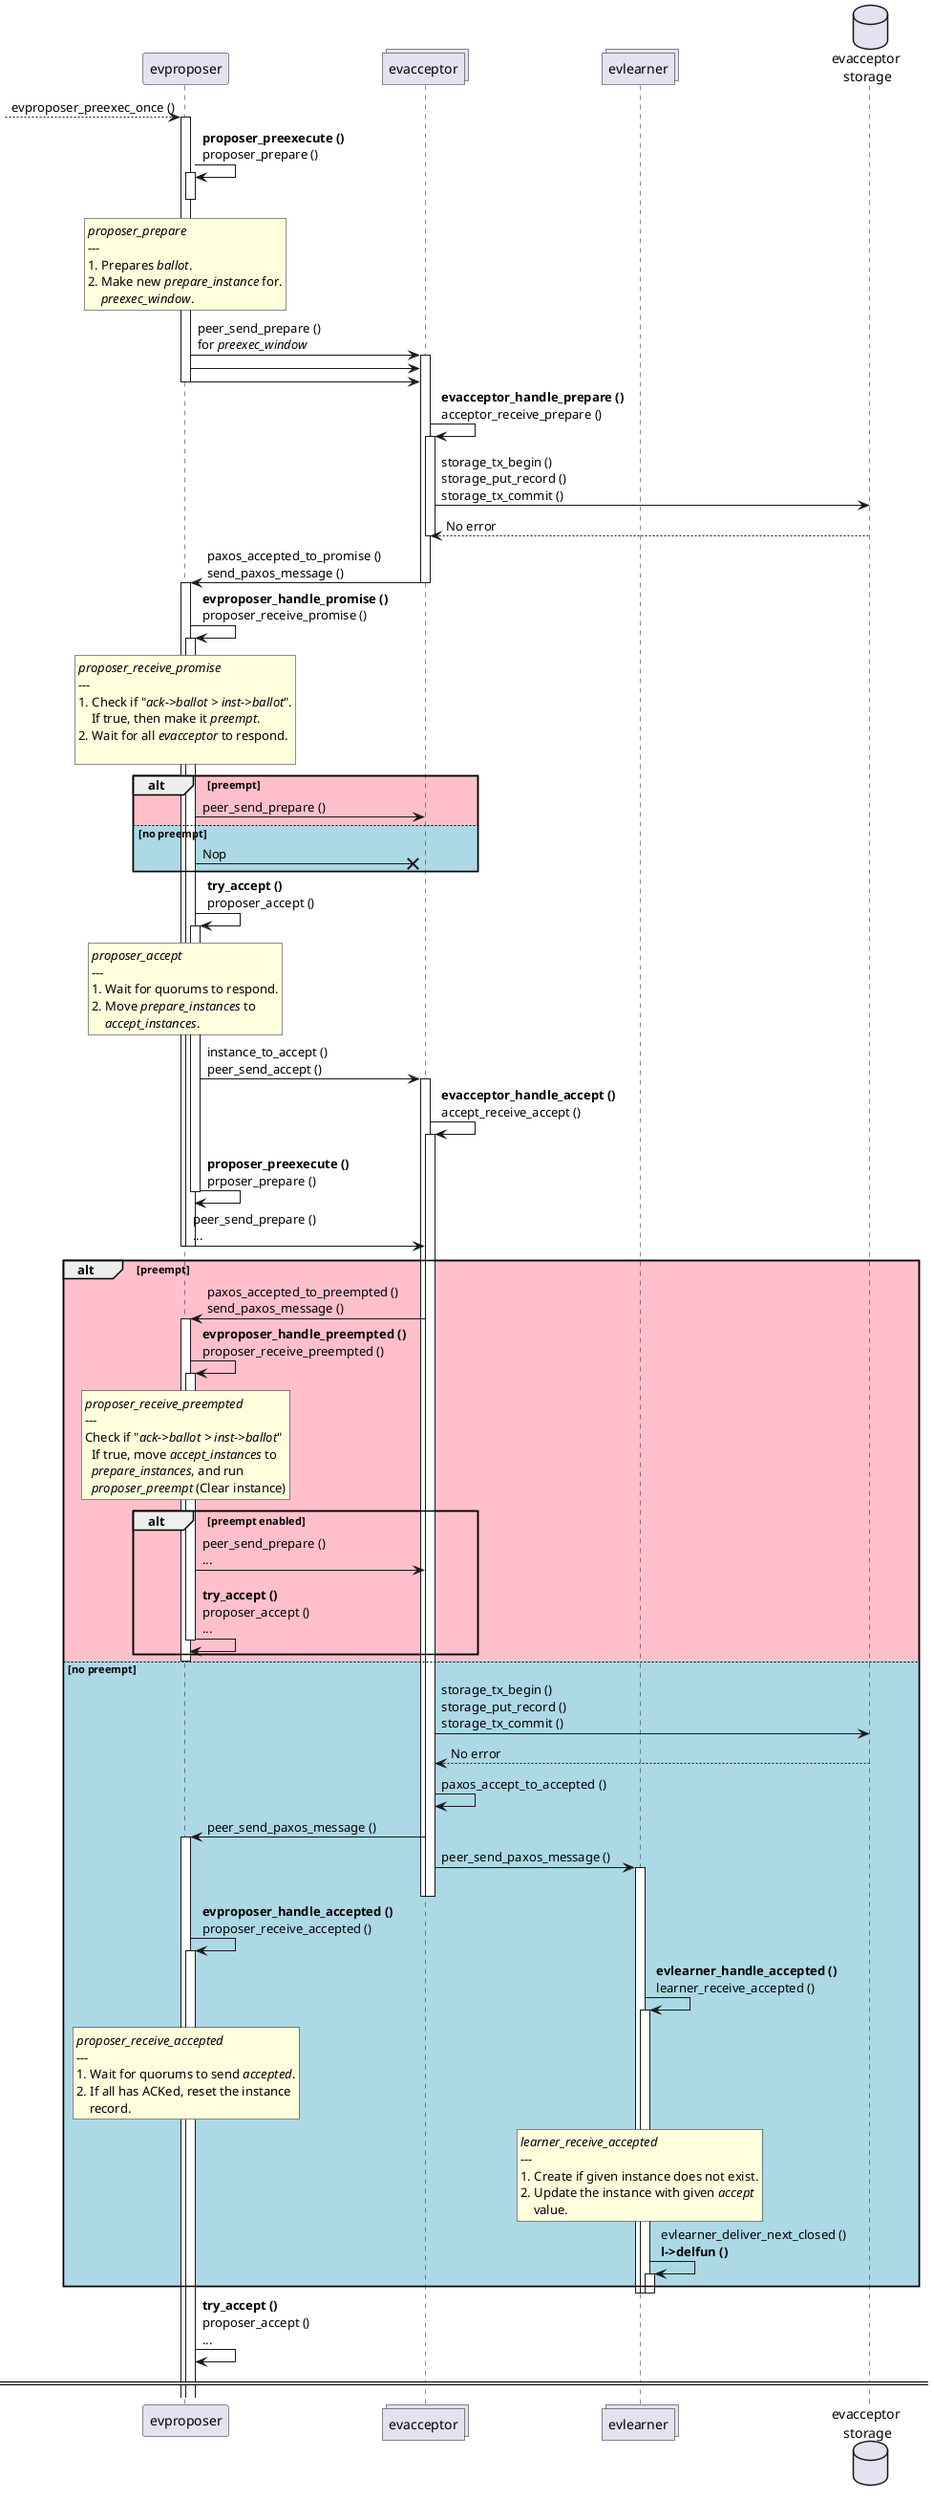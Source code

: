 @startuml

participant evproposer order 1
collections evacceptor order 2
collections evlearner order 3
database "evacceptor \nstorage" order 4

?--> evproposer: evproposer_preexec_once ()

collections evacceptor

activate evproposer
evproposer -> evproposer: **proposer_preexecute ()** \nproposer_prepare ()

activate evproposer

rnote over evproposer
    //proposer_prepare//
    ---
    1. Prepares //ballot//.
    2. Make new //prepare_instance// for.
        //preexec_window//.
end note

'hnote over evproposer
'    for //preexec_window//
'end note
deactivate evproposer

evproposer -> evacceptor: peer_send_prepare () \nfor //preexec_window//
activate evacceptor
evproposer -> evacceptor
evproposer -> evacceptor

deactivate evproposer

evacceptor -> evacceptor: **evacceptor_handle_prepare ()**\nacceptor_receive_prepare ()

activate evacceptor
evacceptor -> "evacceptor \nstorage": storage_tx_begin () \nstorage_put_record ()\nstorage_tx_commit ()
"evacceptor \nstorage" --> evacceptor: No error
deactivate evacceptor

evacceptor -> evproposer: paxos_accepted_to_promise () \nsend_paxos_message ()

deactivate evacceptor
activate evproposer

evproposer -> evproposer: **evproposer_handle_promise ()** \nproposer_receive_promise ()
activate evproposer

rnote over evproposer
    //proposer_receive_promise//
    ---
    1. Check if "//ack->ballot > inst->ballot//".
        If true, then make it //preempt//.
    2. Wait for all //evacceptor// to respond.

end note

alt #Pink preempt 
    evproposer -> evacceptor: peer_send_prepare ()
else #Lightblue no preempt
    evproposer ->x evacceptor: Nop
end


evproposer -> evproposer: **try_accept ()** \nproposer_accept ()
activate evproposer

rnote over evproposer
    //proposer_accept//
    ---
    1. Wait for quorums to respond.
    2. Move //prepare_instances// to 
        //accept_instances//.
end note

evproposer -> evacceptor: instance_to_accept () \npeer_send_accept ()

activate evacceptor
evacceptor -> evacceptor: **evacceptor_handle_accept ()** \naccept_receive_accept ()
activate evacceptor

evproposer -> evproposer: **proposer_preexecute ()** \nprposer_prepare ()
deactivate evproposer

evproposer -> evacceptor: peer_send_prepare () \n...
deactivate evproposer
deactivate evproposer

alt #Pink preempt
    evacceptor -> evproposer: paxos_accepted_to_preempted () \nsend_paxos_message ()
    activate evproposer

    evproposer -> evproposer: **evproposer_handle_preempted ()** \nproposer_receive_preempted ()

    activate evproposer

    rnote over evproposer
        //proposer_receive_preempted//
        ---
        Check if "//ack->ballot > inst->ballot//"
          If true, move //accept_instances// to 
          //prepare_instances//, and run
          //proposer_preempt// (Clear instance)
    end note

    alt preempt enabled
    evproposer -> evacceptor: peer_send_prepare () \n...
    evproposer -> evproposer: **try_accept ()** \nproposer_accept () \n...  
    
    deactivate evproposer
    end

    deactivate evproposer

else #Lightblue no preempt
    evacceptor -> "evacceptor \nstorage": storage_tx_begin () \nstorage_put_record ()\nstorage_tx_commit ()
    "evacceptor \nstorage" --> evacceptor: No error

    evacceptor -> evacceptor: paxos_accept_to_accepted ()
    evacceptor -> evproposer++: peer_send_paxos_message ()
    evacceptor -> evlearner++: peer_send_paxos_message ()

    deactivate evacceptor
    deactivate evacceptor    

    evproposer -> evproposer++: **evproposer_handle_accepted ()** \nproposer_receive_accepted ()
    evlearner -> evlearner++: **evlearner_handle_accepted ()** \nlearner_receive_accepted ()

    rnote over evproposer
        //proposer_receive_accepted//
        ---
        1. Wait for quorums to send //accepted//.
        2. If all has ACKed, reset the instance 
            record.
    end note

    rnote over evlearner
        //learner_receive_accepted//
        ---
        1. Create if given instance does not exist.
        2. Update the instance with given //accept//
            value.
    end note

    evlearner -> evlearner++: evlearner_deliver_next_closed () \n**l->delfun ()**
end 

deactivate evlearner
deactivate evlearner
deactivate evlearner

evproposer -> evproposer: **try_accept ()** \nproposer_accept () \n...

====

@enduml